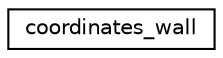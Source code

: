digraph "Graphical Class Hierarchy"
{
 // LATEX_PDF_SIZE
  edge [fontname="Helvetica",fontsize="10",labelfontname="Helvetica",labelfontsize="10"];
  node [fontname="Helvetica",fontsize="10",shape=record];
  rankdir="LR";
  Node0 [label="coordinates_wall",height=0.2,width=0.4,color="black", fillcolor="white", style="filled",URL="$structcoordinates__wall.html",tooltip=" "];
}
